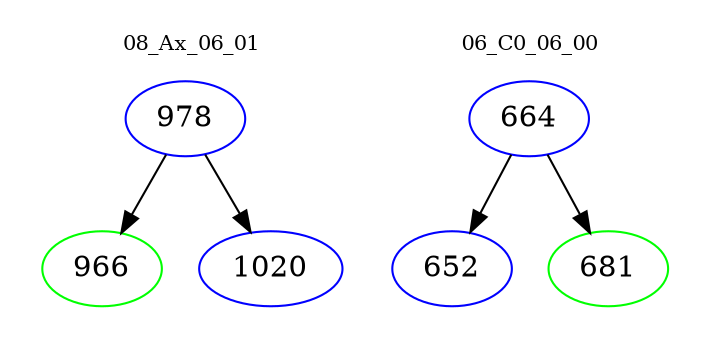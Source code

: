digraph{
subgraph cluster_0 {
color = white
label = "08_Ax_06_01";
fontsize=10;
T0_978 [label="978", color="blue"]
T0_978 -> T0_966 [color="black"]
T0_966 [label="966", color="green"]
T0_978 -> T0_1020 [color="black"]
T0_1020 [label="1020", color="blue"]
}
subgraph cluster_1 {
color = white
label = "06_C0_06_00";
fontsize=10;
T1_664 [label="664", color="blue"]
T1_664 -> T1_652 [color="black"]
T1_652 [label="652", color="blue"]
T1_664 -> T1_681 [color="black"]
T1_681 [label="681", color="green"]
}
}
